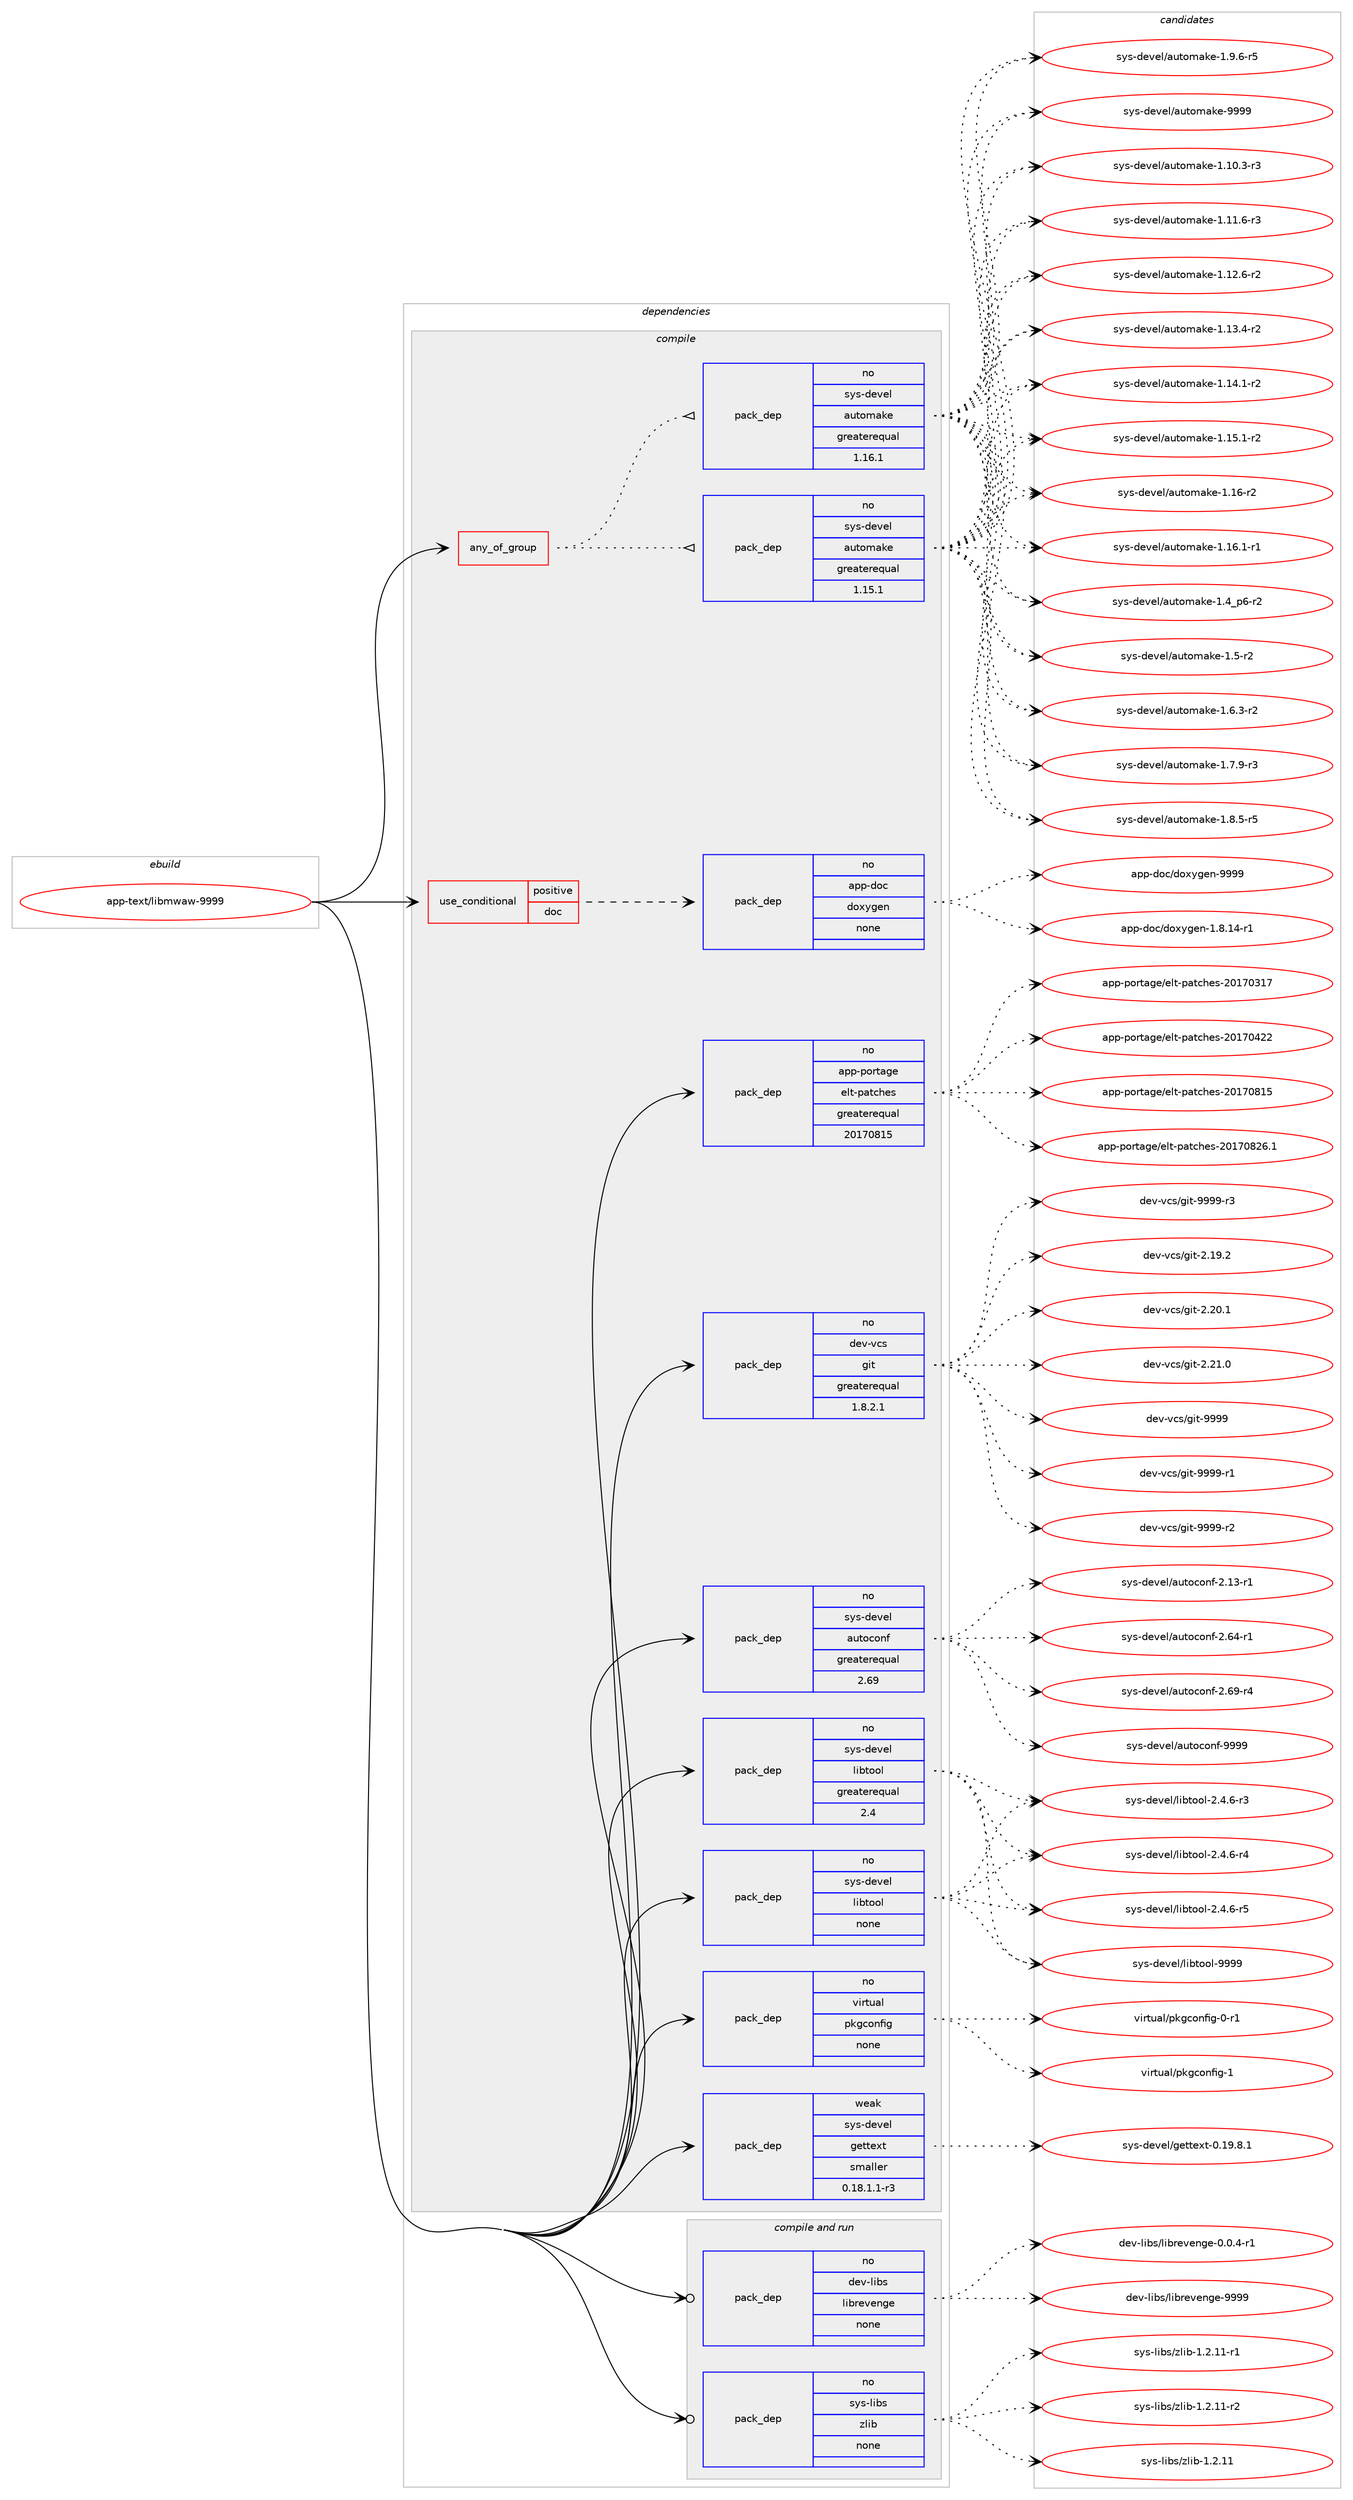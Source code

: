 digraph prolog {

# *************
# Graph options
# *************

newrank=true;
concentrate=true;
compound=true;
graph [rankdir=LR,fontname=Helvetica,fontsize=10,ranksep=1.5];#, ranksep=2.5, nodesep=0.2];
edge  [arrowhead=vee];
node  [fontname=Helvetica,fontsize=10];

# **********
# The ebuild
# **********

subgraph cluster_leftcol {
color=gray;
rank=same;
label=<<i>ebuild</i>>;
id [label="app-text/libmwaw-9999", color=red, width=4, href="../app-text/libmwaw-9999.svg"];
}

# ****************
# The dependencies
# ****************

subgraph cluster_midcol {
color=gray;
label=<<i>dependencies</i>>;
subgraph cluster_compile {
fillcolor="#eeeeee";
style=filled;
label=<<i>compile</i>>;
subgraph any19954 {
dependency1310125 [label=<<TABLE BORDER="0" CELLBORDER="1" CELLSPACING="0" CELLPADDING="4"><TR><TD CELLPADDING="10">any_of_group</TD></TR></TABLE>>, shape=none, color=red];subgraph pack933922 {
dependency1310126 [label=<<TABLE BORDER="0" CELLBORDER="1" CELLSPACING="0" CELLPADDING="4" WIDTH="220"><TR><TD ROWSPAN="6" CELLPADDING="30">pack_dep</TD></TR><TR><TD WIDTH="110">no</TD></TR><TR><TD>sys-devel</TD></TR><TR><TD>automake</TD></TR><TR><TD>greaterequal</TD></TR><TR><TD>1.16.1</TD></TR></TABLE>>, shape=none, color=blue];
}
dependency1310125:e -> dependency1310126:w [weight=20,style="dotted",arrowhead="oinv"];
subgraph pack933923 {
dependency1310127 [label=<<TABLE BORDER="0" CELLBORDER="1" CELLSPACING="0" CELLPADDING="4" WIDTH="220"><TR><TD ROWSPAN="6" CELLPADDING="30">pack_dep</TD></TR><TR><TD WIDTH="110">no</TD></TR><TR><TD>sys-devel</TD></TR><TR><TD>automake</TD></TR><TR><TD>greaterequal</TD></TR><TR><TD>1.15.1</TD></TR></TABLE>>, shape=none, color=blue];
}
dependency1310125:e -> dependency1310127:w [weight=20,style="dotted",arrowhead="oinv"];
}
id:e -> dependency1310125:w [weight=20,style="solid",arrowhead="vee"];
subgraph cond355703 {
dependency1310128 [label=<<TABLE BORDER="0" CELLBORDER="1" CELLSPACING="0" CELLPADDING="4"><TR><TD ROWSPAN="3" CELLPADDING="10">use_conditional</TD></TR><TR><TD>positive</TD></TR><TR><TD>doc</TD></TR></TABLE>>, shape=none, color=red];
subgraph pack933924 {
dependency1310129 [label=<<TABLE BORDER="0" CELLBORDER="1" CELLSPACING="0" CELLPADDING="4" WIDTH="220"><TR><TD ROWSPAN="6" CELLPADDING="30">pack_dep</TD></TR><TR><TD WIDTH="110">no</TD></TR><TR><TD>app-doc</TD></TR><TR><TD>doxygen</TD></TR><TR><TD>none</TD></TR><TR><TD></TD></TR></TABLE>>, shape=none, color=blue];
}
dependency1310128:e -> dependency1310129:w [weight=20,style="dashed",arrowhead="vee"];
}
id:e -> dependency1310128:w [weight=20,style="solid",arrowhead="vee"];
subgraph pack933925 {
dependency1310130 [label=<<TABLE BORDER="0" CELLBORDER="1" CELLSPACING="0" CELLPADDING="4" WIDTH="220"><TR><TD ROWSPAN="6" CELLPADDING="30">pack_dep</TD></TR><TR><TD WIDTH="110">no</TD></TR><TR><TD>app-portage</TD></TR><TR><TD>elt-patches</TD></TR><TR><TD>greaterequal</TD></TR><TR><TD>20170815</TD></TR></TABLE>>, shape=none, color=blue];
}
id:e -> dependency1310130:w [weight=20,style="solid",arrowhead="vee"];
subgraph pack933926 {
dependency1310131 [label=<<TABLE BORDER="0" CELLBORDER="1" CELLSPACING="0" CELLPADDING="4" WIDTH="220"><TR><TD ROWSPAN="6" CELLPADDING="30">pack_dep</TD></TR><TR><TD WIDTH="110">no</TD></TR><TR><TD>dev-vcs</TD></TR><TR><TD>git</TD></TR><TR><TD>greaterequal</TD></TR><TR><TD>1.8.2.1</TD></TR></TABLE>>, shape=none, color=blue];
}
id:e -> dependency1310131:w [weight=20,style="solid",arrowhead="vee"];
subgraph pack933927 {
dependency1310132 [label=<<TABLE BORDER="0" CELLBORDER="1" CELLSPACING="0" CELLPADDING="4" WIDTH="220"><TR><TD ROWSPAN="6" CELLPADDING="30">pack_dep</TD></TR><TR><TD WIDTH="110">no</TD></TR><TR><TD>sys-devel</TD></TR><TR><TD>autoconf</TD></TR><TR><TD>greaterequal</TD></TR><TR><TD>2.69</TD></TR></TABLE>>, shape=none, color=blue];
}
id:e -> dependency1310132:w [weight=20,style="solid",arrowhead="vee"];
subgraph pack933928 {
dependency1310133 [label=<<TABLE BORDER="0" CELLBORDER="1" CELLSPACING="0" CELLPADDING="4" WIDTH="220"><TR><TD ROWSPAN="6" CELLPADDING="30">pack_dep</TD></TR><TR><TD WIDTH="110">no</TD></TR><TR><TD>sys-devel</TD></TR><TR><TD>libtool</TD></TR><TR><TD>greaterequal</TD></TR><TR><TD>2.4</TD></TR></TABLE>>, shape=none, color=blue];
}
id:e -> dependency1310133:w [weight=20,style="solid",arrowhead="vee"];
subgraph pack933929 {
dependency1310134 [label=<<TABLE BORDER="0" CELLBORDER="1" CELLSPACING="0" CELLPADDING="4" WIDTH="220"><TR><TD ROWSPAN="6" CELLPADDING="30">pack_dep</TD></TR><TR><TD WIDTH="110">no</TD></TR><TR><TD>sys-devel</TD></TR><TR><TD>libtool</TD></TR><TR><TD>none</TD></TR><TR><TD></TD></TR></TABLE>>, shape=none, color=blue];
}
id:e -> dependency1310134:w [weight=20,style="solid",arrowhead="vee"];
subgraph pack933930 {
dependency1310135 [label=<<TABLE BORDER="0" CELLBORDER="1" CELLSPACING="0" CELLPADDING="4" WIDTH="220"><TR><TD ROWSPAN="6" CELLPADDING="30">pack_dep</TD></TR><TR><TD WIDTH="110">no</TD></TR><TR><TD>virtual</TD></TR><TR><TD>pkgconfig</TD></TR><TR><TD>none</TD></TR><TR><TD></TD></TR></TABLE>>, shape=none, color=blue];
}
id:e -> dependency1310135:w [weight=20,style="solid",arrowhead="vee"];
subgraph pack933931 {
dependency1310136 [label=<<TABLE BORDER="0" CELLBORDER="1" CELLSPACING="0" CELLPADDING="4" WIDTH="220"><TR><TD ROWSPAN="6" CELLPADDING="30">pack_dep</TD></TR><TR><TD WIDTH="110">weak</TD></TR><TR><TD>sys-devel</TD></TR><TR><TD>gettext</TD></TR><TR><TD>smaller</TD></TR><TR><TD>0.18.1.1-r3</TD></TR></TABLE>>, shape=none, color=blue];
}
id:e -> dependency1310136:w [weight=20,style="solid",arrowhead="vee"];
}
subgraph cluster_compileandrun {
fillcolor="#eeeeee";
style=filled;
label=<<i>compile and run</i>>;
subgraph pack933932 {
dependency1310137 [label=<<TABLE BORDER="0" CELLBORDER="1" CELLSPACING="0" CELLPADDING="4" WIDTH="220"><TR><TD ROWSPAN="6" CELLPADDING="30">pack_dep</TD></TR><TR><TD WIDTH="110">no</TD></TR><TR><TD>dev-libs</TD></TR><TR><TD>librevenge</TD></TR><TR><TD>none</TD></TR><TR><TD></TD></TR></TABLE>>, shape=none, color=blue];
}
id:e -> dependency1310137:w [weight=20,style="solid",arrowhead="odotvee"];
subgraph pack933933 {
dependency1310138 [label=<<TABLE BORDER="0" CELLBORDER="1" CELLSPACING="0" CELLPADDING="4" WIDTH="220"><TR><TD ROWSPAN="6" CELLPADDING="30">pack_dep</TD></TR><TR><TD WIDTH="110">no</TD></TR><TR><TD>sys-libs</TD></TR><TR><TD>zlib</TD></TR><TR><TD>none</TD></TR><TR><TD></TD></TR></TABLE>>, shape=none, color=blue];
}
id:e -> dependency1310138:w [weight=20,style="solid",arrowhead="odotvee"];
}
subgraph cluster_run {
fillcolor="#eeeeee";
style=filled;
label=<<i>run</i>>;
}
}

# **************
# The candidates
# **************

subgraph cluster_choices {
rank=same;
color=gray;
label=<<i>candidates</i>>;

subgraph choice933922 {
color=black;
nodesep=1;
choice11512111545100101118101108479711711611110997107101454946494846514511451 [label="sys-devel/automake-1.10.3-r3", color=red, width=4,href="../sys-devel/automake-1.10.3-r3.svg"];
choice11512111545100101118101108479711711611110997107101454946494946544511451 [label="sys-devel/automake-1.11.6-r3", color=red, width=4,href="../sys-devel/automake-1.11.6-r3.svg"];
choice11512111545100101118101108479711711611110997107101454946495046544511450 [label="sys-devel/automake-1.12.6-r2", color=red, width=4,href="../sys-devel/automake-1.12.6-r2.svg"];
choice11512111545100101118101108479711711611110997107101454946495146524511450 [label="sys-devel/automake-1.13.4-r2", color=red, width=4,href="../sys-devel/automake-1.13.4-r2.svg"];
choice11512111545100101118101108479711711611110997107101454946495246494511450 [label="sys-devel/automake-1.14.1-r2", color=red, width=4,href="../sys-devel/automake-1.14.1-r2.svg"];
choice11512111545100101118101108479711711611110997107101454946495346494511450 [label="sys-devel/automake-1.15.1-r2", color=red, width=4,href="../sys-devel/automake-1.15.1-r2.svg"];
choice1151211154510010111810110847971171161111099710710145494649544511450 [label="sys-devel/automake-1.16-r2", color=red, width=4,href="../sys-devel/automake-1.16-r2.svg"];
choice11512111545100101118101108479711711611110997107101454946495446494511449 [label="sys-devel/automake-1.16.1-r1", color=red, width=4,href="../sys-devel/automake-1.16.1-r1.svg"];
choice115121115451001011181011084797117116111109971071014549465295112544511450 [label="sys-devel/automake-1.4_p6-r2", color=red, width=4,href="../sys-devel/automake-1.4_p6-r2.svg"];
choice11512111545100101118101108479711711611110997107101454946534511450 [label="sys-devel/automake-1.5-r2", color=red, width=4,href="../sys-devel/automake-1.5-r2.svg"];
choice115121115451001011181011084797117116111109971071014549465446514511450 [label="sys-devel/automake-1.6.3-r2", color=red, width=4,href="../sys-devel/automake-1.6.3-r2.svg"];
choice115121115451001011181011084797117116111109971071014549465546574511451 [label="sys-devel/automake-1.7.9-r3", color=red, width=4,href="../sys-devel/automake-1.7.9-r3.svg"];
choice115121115451001011181011084797117116111109971071014549465646534511453 [label="sys-devel/automake-1.8.5-r5", color=red, width=4,href="../sys-devel/automake-1.8.5-r5.svg"];
choice115121115451001011181011084797117116111109971071014549465746544511453 [label="sys-devel/automake-1.9.6-r5", color=red, width=4,href="../sys-devel/automake-1.9.6-r5.svg"];
choice115121115451001011181011084797117116111109971071014557575757 [label="sys-devel/automake-9999", color=red, width=4,href="../sys-devel/automake-9999.svg"];
dependency1310126:e -> choice11512111545100101118101108479711711611110997107101454946494846514511451:w [style=dotted,weight="100"];
dependency1310126:e -> choice11512111545100101118101108479711711611110997107101454946494946544511451:w [style=dotted,weight="100"];
dependency1310126:e -> choice11512111545100101118101108479711711611110997107101454946495046544511450:w [style=dotted,weight="100"];
dependency1310126:e -> choice11512111545100101118101108479711711611110997107101454946495146524511450:w [style=dotted,weight="100"];
dependency1310126:e -> choice11512111545100101118101108479711711611110997107101454946495246494511450:w [style=dotted,weight="100"];
dependency1310126:e -> choice11512111545100101118101108479711711611110997107101454946495346494511450:w [style=dotted,weight="100"];
dependency1310126:e -> choice1151211154510010111810110847971171161111099710710145494649544511450:w [style=dotted,weight="100"];
dependency1310126:e -> choice11512111545100101118101108479711711611110997107101454946495446494511449:w [style=dotted,weight="100"];
dependency1310126:e -> choice115121115451001011181011084797117116111109971071014549465295112544511450:w [style=dotted,weight="100"];
dependency1310126:e -> choice11512111545100101118101108479711711611110997107101454946534511450:w [style=dotted,weight="100"];
dependency1310126:e -> choice115121115451001011181011084797117116111109971071014549465446514511450:w [style=dotted,weight="100"];
dependency1310126:e -> choice115121115451001011181011084797117116111109971071014549465546574511451:w [style=dotted,weight="100"];
dependency1310126:e -> choice115121115451001011181011084797117116111109971071014549465646534511453:w [style=dotted,weight="100"];
dependency1310126:e -> choice115121115451001011181011084797117116111109971071014549465746544511453:w [style=dotted,weight="100"];
dependency1310126:e -> choice115121115451001011181011084797117116111109971071014557575757:w [style=dotted,weight="100"];
}
subgraph choice933923 {
color=black;
nodesep=1;
choice11512111545100101118101108479711711611110997107101454946494846514511451 [label="sys-devel/automake-1.10.3-r3", color=red, width=4,href="../sys-devel/automake-1.10.3-r3.svg"];
choice11512111545100101118101108479711711611110997107101454946494946544511451 [label="sys-devel/automake-1.11.6-r3", color=red, width=4,href="../sys-devel/automake-1.11.6-r3.svg"];
choice11512111545100101118101108479711711611110997107101454946495046544511450 [label="sys-devel/automake-1.12.6-r2", color=red, width=4,href="../sys-devel/automake-1.12.6-r2.svg"];
choice11512111545100101118101108479711711611110997107101454946495146524511450 [label="sys-devel/automake-1.13.4-r2", color=red, width=4,href="../sys-devel/automake-1.13.4-r2.svg"];
choice11512111545100101118101108479711711611110997107101454946495246494511450 [label="sys-devel/automake-1.14.1-r2", color=red, width=4,href="../sys-devel/automake-1.14.1-r2.svg"];
choice11512111545100101118101108479711711611110997107101454946495346494511450 [label="sys-devel/automake-1.15.1-r2", color=red, width=4,href="../sys-devel/automake-1.15.1-r2.svg"];
choice1151211154510010111810110847971171161111099710710145494649544511450 [label="sys-devel/automake-1.16-r2", color=red, width=4,href="../sys-devel/automake-1.16-r2.svg"];
choice11512111545100101118101108479711711611110997107101454946495446494511449 [label="sys-devel/automake-1.16.1-r1", color=red, width=4,href="../sys-devel/automake-1.16.1-r1.svg"];
choice115121115451001011181011084797117116111109971071014549465295112544511450 [label="sys-devel/automake-1.4_p6-r2", color=red, width=4,href="../sys-devel/automake-1.4_p6-r2.svg"];
choice11512111545100101118101108479711711611110997107101454946534511450 [label="sys-devel/automake-1.5-r2", color=red, width=4,href="../sys-devel/automake-1.5-r2.svg"];
choice115121115451001011181011084797117116111109971071014549465446514511450 [label="sys-devel/automake-1.6.3-r2", color=red, width=4,href="../sys-devel/automake-1.6.3-r2.svg"];
choice115121115451001011181011084797117116111109971071014549465546574511451 [label="sys-devel/automake-1.7.9-r3", color=red, width=4,href="../sys-devel/automake-1.7.9-r3.svg"];
choice115121115451001011181011084797117116111109971071014549465646534511453 [label="sys-devel/automake-1.8.5-r5", color=red, width=4,href="../sys-devel/automake-1.8.5-r5.svg"];
choice115121115451001011181011084797117116111109971071014549465746544511453 [label="sys-devel/automake-1.9.6-r5", color=red, width=4,href="../sys-devel/automake-1.9.6-r5.svg"];
choice115121115451001011181011084797117116111109971071014557575757 [label="sys-devel/automake-9999", color=red, width=4,href="../sys-devel/automake-9999.svg"];
dependency1310127:e -> choice11512111545100101118101108479711711611110997107101454946494846514511451:w [style=dotted,weight="100"];
dependency1310127:e -> choice11512111545100101118101108479711711611110997107101454946494946544511451:w [style=dotted,weight="100"];
dependency1310127:e -> choice11512111545100101118101108479711711611110997107101454946495046544511450:w [style=dotted,weight="100"];
dependency1310127:e -> choice11512111545100101118101108479711711611110997107101454946495146524511450:w [style=dotted,weight="100"];
dependency1310127:e -> choice11512111545100101118101108479711711611110997107101454946495246494511450:w [style=dotted,weight="100"];
dependency1310127:e -> choice11512111545100101118101108479711711611110997107101454946495346494511450:w [style=dotted,weight="100"];
dependency1310127:e -> choice1151211154510010111810110847971171161111099710710145494649544511450:w [style=dotted,weight="100"];
dependency1310127:e -> choice11512111545100101118101108479711711611110997107101454946495446494511449:w [style=dotted,weight="100"];
dependency1310127:e -> choice115121115451001011181011084797117116111109971071014549465295112544511450:w [style=dotted,weight="100"];
dependency1310127:e -> choice11512111545100101118101108479711711611110997107101454946534511450:w [style=dotted,weight="100"];
dependency1310127:e -> choice115121115451001011181011084797117116111109971071014549465446514511450:w [style=dotted,weight="100"];
dependency1310127:e -> choice115121115451001011181011084797117116111109971071014549465546574511451:w [style=dotted,weight="100"];
dependency1310127:e -> choice115121115451001011181011084797117116111109971071014549465646534511453:w [style=dotted,weight="100"];
dependency1310127:e -> choice115121115451001011181011084797117116111109971071014549465746544511453:w [style=dotted,weight="100"];
dependency1310127:e -> choice115121115451001011181011084797117116111109971071014557575757:w [style=dotted,weight="100"];
}
subgraph choice933924 {
color=black;
nodesep=1;
choice97112112451001119947100111120121103101110454946564649524511449 [label="app-doc/doxygen-1.8.14-r1", color=red, width=4,href="../app-doc/doxygen-1.8.14-r1.svg"];
choice971121124510011199471001111201211031011104557575757 [label="app-doc/doxygen-9999", color=red, width=4,href="../app-doc/doxygen-9999.svg"];
dependency1310129:e -> choice97112112451001119947100111120121103101110454946564649524511449:w [style=dotted,weight="100"];
dependency1310129:e -> choice971121124510011199471001111201211031011104557575757:w [style=dotted,weight="100"];
}
subgraph choice933925 {
color=black;
nodesep=1;
choice97112112451121111141169710310147101108116451129711699104101115455048495548514955 [label="app-portage/elt-patches-20170317", color=red, width=4,href="../app-portage/elt-patches-20170317.svg"];
choice97112112451121111141169710310147101108116451129711699104101115455048495548525050 [label="app-portage/elt-patches-20170422", color=red, width=4,href="../app-portage/elt-patches-20170422.svg"];
choice97112112451121111141169710310147101108116451129711699104101115455048495548564953 [label="app-portage/elt-patches-20170815", color=red, width=4,href="../app-portage/elt-patches-20170815.svg"];
choice971121124511211111411697103101471011081164511297116991041011154550484955485650544649 [label="app-portage/elt-patches-20170826.1", color=red, width=4,href="../app-portage/elt-patches-20170826.1.svg"];
dependency1310130:e -> choice97112112451121111141169710310147101108116451129711699104101115455048495548514955:w [style=dotted,weight="100"];
dependency1310130:e -> choice97112112451121111141169710310147101108116451129711699104101115455048495548525050:w [style=dotted,weight="100"];
dependency1310130:e -> choice97112112451121111141169710310147101108116451129711699104101115455048495548564953:w [style=dotted,weight="100"];
dependency1310130:e -> choice971121124511211111411697103101471011081164511297116991041011154550484955485650544649:w [style=dotted,weight="100"];
}
subgraph choice933926 {
color=black;
nodesep=1;
choice10010111845118991154710310511645504649574650 [label="dev-vcs/git-2.19.2", color=red, width=4,href="../dev-vcs/git-2.19.2.svg"];
choice10010111845118991154710310511645504650484649 [label="dev-vcs/git-2.20.1", color=red, width=4,href="../dev-vcs/git-2.20.1.svg"];
choice10010111845118991154710310511645504650494648 [label="dev-vcs/git-2.21.0", color=red, width=4,href="../dev-vcs/git-2.21.0.svg"];
choice1001011184511899115471031051164557575757 [label="dev-vcs/git-9999", color=red, width=4,href="../dev-vcs/git-9999.svg"];
choice10010111845118991154710310511645575757574511449 [label="dev-vcs/git-9999-r1", color=red, width=4,href="../dev-vcs/git-9999-r1.svg"];
choice10010111845118991154710310511645575757574511450 [label="dev-vcs/git-9999-r2", color=red, width=4,href="../dev-vcs/git-9999-r2.svg"];
choice10010111845118991154710310511645575757574511451 [label="dev-vcs/git-9999-r3", color=red, width=4,href="../dev-vcs/git-9999-r3.svg"];
dependency1310131:e -> choice10010111845118991154710310511645504649574650:w [style=dotted,weight="100"];
dependency1310131:e -> choice10010111845118991154710310511645504650484649:w [style=dotted,weight="100"];
dependency1310131:e -> choice10010111845118991154710310511645504650494648:w [style=dotted,weight="100"];
dependency1310131:e -> choice1001011184511899115471031051164557575757:w [style=dotted,weight="100"];
dependency1310131:e -> choice10010111845118991154710310511645575757574511449:w [style=dotted,weight="100"];
dependency1310131:e -> choice10010111845118991154710310511645575757574511450:w [style=dotted,weight="100"];
dependency1310131:e -> choice10010111845118991154710310511645575757574511451:w [style=dotted,weight="100"];
}
subgraph choice933927 {
color=black;
nodesep=1;
choice1151211154510010111810110847971171161119911111010245504649514511449 [label="sys-devel/autoconf-2.13-r1", color=red, width=4,href="../sys-devel/autoconf-2.13-r1.svg"];
choice1151211154510010111810110847971171161119911111010245504654524511449 [label="sys-devel/autoconf-2.64-r1", color=red, width=4,href="../sys-devel/autoconf-2.64-r1.svg"];
choice1151211154510010111810110847971171161119911111010245504654574511452 [label="sys-devel/autoconf-2.69-r4", color=red, width=4,href="../sys-devel/autoconf-2.69-r4.svg"];
choice115121115451001011181011084797117116111991111101024557575757 [label="sys-devel/autoconf-9999", color=red, width=4,href="../sys-devel/autoconf-9999.svg"];
dependency1310132:e -> choice1151211154510010111810110847971171161119911111010245504649514511449:w [style=dotted,weight="100"];
dependency1310132:e -> choice1151211154510010111810110847971171161119911111010245504654524511449:w [style=dotted,weight="100"];
dependency1310132:e -> choice1151211154510010111810110847971171161119911111010245504654574511452:w [style=dotted,weight="100"];
dependency1310132:e -> choice115121115451001011181011084797117116111991111101024557575757:w [style=dotted,weight="100"];
}
subgraph choice933928 {
color=black;
nodesep=1;
choice1151211154510010111810110847108105981161111111084550465246544511451 [label="sys-devel/libtool-2.4.6-r3", color=red, width=4,href="../sys-devel/libtool-2.4.6-r3.svg"];
choice1151211154510010111810110847108105981161111111084550465246544511452 [label="sys-devel/libtool-2.4.6-r4", color=red, width=4,href="../sys-devel/libtool-2.4.6-r4.svg"];
choice1151211154510010111810110847108105981161111111084550465246544511453 [label="sys-devel/libtool-2.4.6-r5", color=red, width=4,href="../sys-devel/libtool-2.4.6-r5.svg"];
choice1151211154510010111810110847108105981161111111084557575757 [label="sys-devel/libtool-9999", color=red, width=4,href="../sys-devel/libtool-9999.svg"];
dependency1310133:e -> choice1151211154510010111810110847108105981161111111084550465246544511451:w [style=dotted,weight="100"];
dependency1310133:e -> choice1151211154510010111810110847108105981161111111084550465246544511452:w [style=dotted,weight="100"];
dependency1310133:e -> choice1151211154510010111810110847108105981161111111084550465246544511453:w [style=dotted,weight="100"];
dependency1310133:e -> choice1151211154510010111810110847108105981161111111084557575757:w [style=dotted,weight="100"];
}
subgraph choice933929 {
color=black;
nodesep=1;
choice1151211154510010111810110847108105981161111111084550465246544511451 [label="sys-devel/libtool-2.4.6-r3", color=red, width=4,href="../sys-devel/libtool-2.4.6-r3.svg"];
choice1151211154510010111810110847108105981161111111084550465246544511452 [label="sys-devel/libtool-2.4.6-r4", color=red, width=4,href="../sys-devel/libtool-2.4.6-r4.svg"];
choice1151211154510010111810110847108105981161111111084550465246544511453 [label="sys-devel/libtool-2.4.6-r5", color=red, width=4,href="../sys-devel/libtool-2.4.6-r5.svg"];
choice1151211154510010111810110847108105981161111111084557575757 [label="sys-devel/libtool-9999", color=red, width=4,href="../sys-devel/libtool-9999.svg"];
dependency1310134:e -> choice1151211154510010111810110847108105981161111111084550465246544511451:w [style=dotted,weight="100"];
dependency1310134:e -> choice1151211154510010111810110847108105981161111111084550465246544511452:w [style=dotted,weight="100"];
dependency1310134:e -> choice1151211154510010111810110847108105981161111111084550465246544511453:w [style=dotted,weight="100"];
dependency1310134:e -> choice1151211154510010111810110847108105981161111111084557575757:w [style=dotted,weight="100"];
}
subgraph choice933930 {
color=black;
nodesep=1;
choice11810511411611797108471121071039911111010210510345484511449 [label="virtual/pkgconfig-0-r1", color=red, width=4,href="../virtual/pkgconfig-0-r1.svg"];
choice1181051141161179710847112107103991111101021051034549 [label="virtual/pkgconfig-1", color=red, width=4,href="../virtual/pkgconfig-1.svg"];
dependency1310135:e -> choice11810511411611797108471121071039911111010210510345484511449:w [style=dotted,weight="100"];
dependency1310135:e -> choice1181051141161179710847112107103991111101021051034549:w [style=dotted,weight="100"];
}
subgraph choice933931 {
color=black;
nodesep=1;
choice1151211154510010111810110847103101116116101120116454846495746564649 [label="sys-devel/gettext-0.19.8.1", color=red, width=4,href="../sys-devel/gettext-0.19.8.1.svg"];
dependency1310136:e -> choice1151211154510010111810110847103101116116101120116454846495746564649:w [style=dotted,weight="100"];
}
subgraph choice933932 {
color=black;
nodesep=1;
choice100101118451081059811547108105981141011181011101031014548464846524511449 [label="dev-libs/librevenge-0.0.4-r1", color=red, width=4,href="../dev-libs/librevenge-0.0.4-r1.svg"];
choice100101118451081059811547108105981141011181011101031014557575757 [label="dev-libs/librevenge-9999", color=red, width=4,href="../dev-libs/librevenge-9999.svg"];
dependency1310137:e -> choice100101118451081059811547108105981141011181011101031014548464846524511449:w [style=dotted,weight="100"];
dependency1310137:e -> choice100101118451081059811547108105981141011181011101031014557575757:w [style=dotted,weight="100"];
}
subgraph choice933933 {
color=black;
nodesep=1;
choice1151211154510810598115471221081059845494650464949 [label="sys-libs/zlib-1.2.11", color=red, width=4,href="../sys-libs/zlib-1.2.11.svg"];
choice11512111545108105981154712210810598454946504649494511449 [label="sys-libs/zlib-1.2.11-r1", color=red, width=4,href="../sys-libs/zlib-1.2.11-r1.svg"];
choice11512111545108105981154712210810598454946504649494511450 [label="sys-libs/zlib-1.2.11-r2", color=red, width=4,href="../sys-libs/zlib-1.2.11-r2.svg"];
dependency1310138:e -> choice1151211154510810598115471221081059845494650464949:w [style=dotted,weight="100"];
dependency1310138:e -> choice11512111545108105981154712210810598454946504649494511449:w [style=dotted,weight="100"];
dependency1310138:e -> choice11512111545108105981154712210810598454946504649494511450:w [style=dotted,weight="100"];
}
}

}
